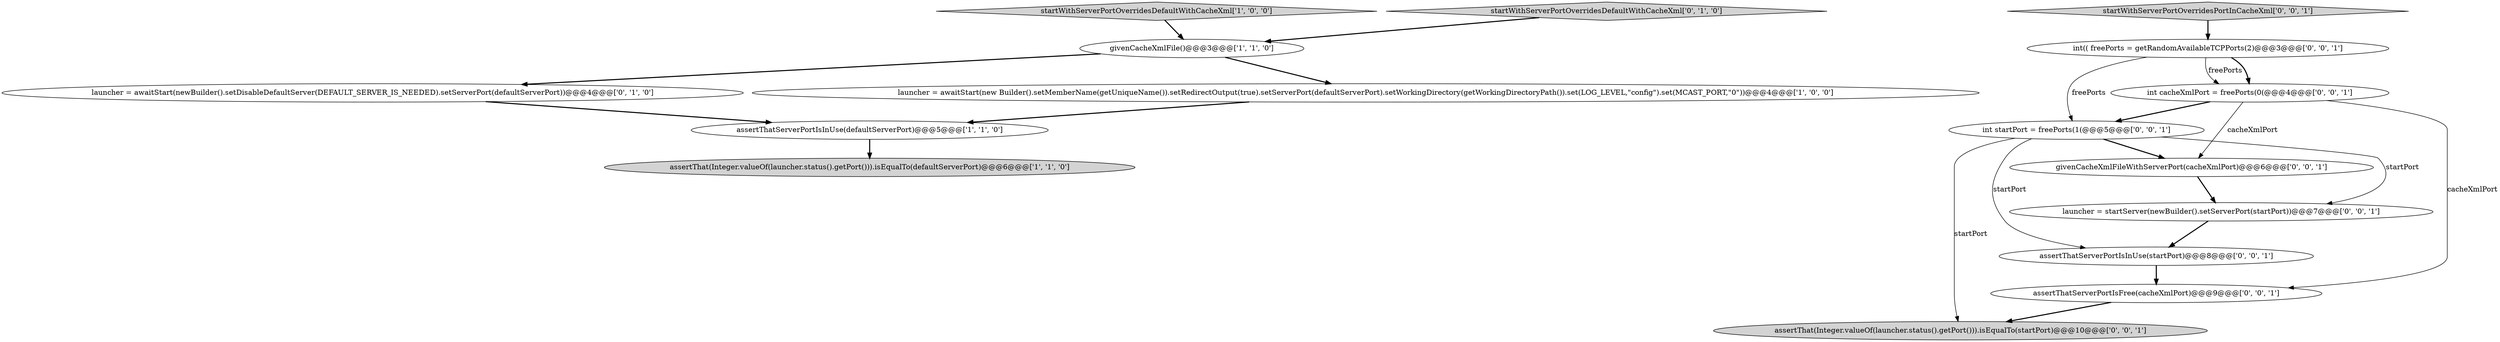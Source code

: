 digraph {
4 [style = filled, label = "startWithServerPortOverridesDefaultWithCacheXml['1', '0', '0']", fillcolor = lightgray, shape = diamond image = "AAA0AAABBB1BBB"];
10 [style = filled, label = "givenCacheXmlFileWithServerPort(cacheXmlPort)@@@6@@@['0', '0', '1']", fillcolor = white, shape = ellipse image = "AAA0AAABBB3BBB"];
11 [style = filled, label = "int startPort = freePorts(1(@@@5@@@['0', '0', '1']", fillcolor = white, shape = ellipse image = "AAA0AAABBB3BBB"];
12 [style = filled, label = "assertThatServerPortIsInUse(startPort)@@@8@@@['0', '0', '1']", fillcolor = white, shape = ellipse image = "AAA0AAABBB3BBB"];
13 [style = filled, label = "assertThat(Integer.valueOf(launcher.status().getPort())).isEqualTo(startPort)@@@10@@@['0', '0', '1']", fillcolor = lightgray, shape = ellipse image = "AAA0AAABBB3BBB"];
6 [style = filled, label = "launcher = awaitStart(newBuilder().setDisableDefaultServer(DEFAULT_SERVER_IS_NEEDED).setServerPort(defaultServerPort))@@@4@@@['0', '1', '0']", fillcolor = white, shape = ellipse image = "AAA0AAABBB2BBB"];
14 [style = filled, label = "int(( freePorts = getRandomAvailableTCPPorts(2)@@@3@@@['0', '0', '1']", fillcolor = white, shape = ellipse image = "AAA0AAABBB3BBB"];
7 [style = filled, label = "int cacheXmlPort = freePorts(0(@@@4@@@['0', '0', '1']", fillcolor = white, shape = ellipse image = "AAA0AAABBB3BBB"];
9 [style = filled, label = "startWithServerPortOverridesPortInCacheXml['0', '0', '1']", fillcolor = lightgray, shape = diamond image = "AAA0AAABBB3BBB"];
1 [style = filled, label = "launcher = awaitStart(new Builder().setMemberName(getUniqueName()).setRedirectOutput(true).setServerPort(defaultServerPort).setWorkingDirectory(getWorkingDirectoryPath()).set(LOG_LEVEL,\"config\").set(MCAST_PORT,\"0\"))@@@4@@@['1', '0', '0']", fillcolor = white, shape = ellipse image = "AAA0AAABBB1BBB"];
15 [style = filled, label = "launcher = startServer(newBuilder().setServerPort(startPort))@@@7@@@['0', '0', '1']", fillcolor = white, shape = ellipse image = "AAA0AAABBB3BBB"];
3 [style = filled, label = "givenCacheXmlFile()@@@3@@@['1', '1', '0']", fillcolor = white, shape = ellipse image = "AAA0AAABBB1BBB"];
8 [style = filled, label = "assertThatServerPortIsFree(cacheXmlPort)@@@9@@@['0', '0', '1']", fillcolor = white, shape = ellipse image = "AAA0AAABBB3BBB"];
0 [style = filled, label = "assertThatServerPortIsInUse(defaultServerPort)@@@5@@@['1', '1', '0']", fillcolor = white, shape = ellipse image = "AAA0AAABBB1BBB"];
2 [style = filled, label = "assertThat(Integer.valueOf(launcher.status().getPort())).isEqualTo(defaultServerPort)@@@6@@@['1', '1', '0']", fillcolor = lightgray, shape = ellipse image = "AAA0AAABBB1BBB"];
5 [style = filled, label = "startWithServerPortOverridesDefaultWithCacheXml['0', '1', '0']", fillcolor = lightgray, shape = diamond image = "AAA0AAABBB2BBB"];
7->8 [style = solid, label="cacheXmlPort"];
14->7 [style = solid, label="freePorts"];
14->7 [style = bold, label=""];
15->12 [style = bold, label=""];
6->0 [style = bold, label=""];
11->12 [style = solid, label="startPort"];
7->11 [style = bold, label=""];
3->1 [style = bold, label=""];
3->6 [style = bold, label=""];
14->11 [style = solid, label="freePorts"];
7->10 [style = solid, label="cacheXmlPort"];
11->10 [style = bold, label=""];
11->15 [style = solid, label="startPort"];
8->13 [style = bold, label=""];
9->14 [style = bold, label=""];
11->13 [style = solid, label="startPort"];
10->15 [style = bold, label=""];
5->3 [style = bold, label=""];
0->2 [style = bold, label=""];
12->8 [style = bold, label=""];
4->3 [style = bold, label=""];
1->0 [style = bold, label=""];
}
